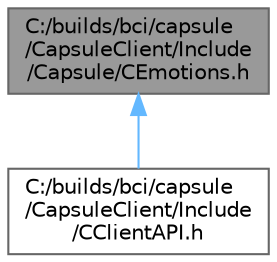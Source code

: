 digraph "C:/builds/bci/capsule/CapsuleClient/Include/Capsule/CEmotions.h"
{
 // LATEX_PDF_SIZE
  bgcolor="transparent";
  edge [fontname=Helvetica,fontsize=10,labelfontname=Helvetica,labelfontsize=10];
  node [fontname=Helvetica,fontsize=10,shape=box,height=0.2,width=0.4];
  Node1 [id="Node000001",label="C:/builds/bci/capsule\l/CapsuleClient/Include\l/Capsule/CEmotions.h",height=0.2,width=0.4,color="gray40", fillcolor="grey60", style="filled", fontcolor="black",tooltip=" "];
  Node1 -> Node2 [id="edge1_Node000001_Node000002",dir="back",color="steelblue1",style="solid",tooltip=" "];
  Node2 [id="Node000002",label="C:/builds/bci/capsule\l/CapsuleClient/Include\l/CClientAPI.h",height=0.2,width=0.4,color="grey40", fillcolor="white", style="filled",URL="$_c_client_a_p_i_8h.html",tooltip=" "];
}
